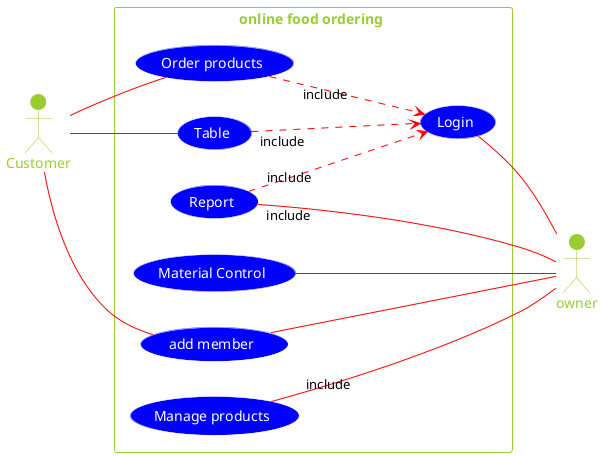 @startuml online food ordering
left to right direction
actor Customer 
actor owner
skinparam Shadowing false
skinparam usecase{
    FontColor white
    BackgroundColor #Blue
    BorderColor #rBlue
    ArrowColor #red
}
skinparam actor{
    FontColor YellowGreen
    BackgroundColor YellowGreen
    BorderColor YellowGreen

}
skinparam rectangle{
    FontColor YellowGreen
    BorderColor YellowGreen
}

rectangle "online food ordering "{
    Customer -- (add member)
	(add member) -- owner
	(Login) -- owner
	(Manage products) "include" -- owner
	Customer -- (Order products)
	(Order products) "include"...>  Login
	(Report)"include" ...> Login
	(Report)"include" -- owner
	(Material Control) -- owner
	Customer -- (Table)
	(Table)"include"...> Login
}
@enduml